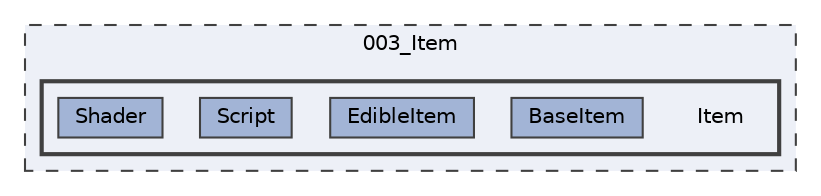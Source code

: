 digraph "003_Item/Item"
{
 // LATEX_PDF_SIZE
  bgcolor="transparent";
  edge [fontname=Helvetica,fontsize=10,labelfontname=Helvetica,labelfontsize=10];
  node [fontname=Helvetica,fontsize=10,shape=box,height=0.2,width=0.4];
  compound=true
  subgraph clusterdir_a987a3a94ba2664a9f1914c53bff2798 {
    graph [ bgcolor="#edf0f7", pencolor="grey25", label="003_Item", fontname=Helvetica,fontsize=10 style="filled,dashed", URL="dir_a987a3a94ba2664a9f1914c53bff2798.html",tooltip=""]
  subgraph clusterdir_64514b9fcb17bfe19f8f31140b0ff5d9 {
    graph [ bgcolor="#edf0f7", pencolor="grey25", label="", fontname=Helvetica,fontsize=10 style="filled,bold", URL="dir_64514b9fcb17bfe19f8f31140b0ff5d9.html",tooltip=""]
    dir_64514b9fcb17bfe19f8f31140b0ff5d9 [shape=plaintext, label="Item"];
  dir_32d354a89389014727e18595630980f6 [label="BaseItem", fillcolor="#a2b4d6", color="grey25", style="filled", URL="dir_32d354a89389014727e18595630980f6.html",tooltip=""];
  dir_fc9bf0732fc271ff4b5bdb550e45ad99 [label="EdibleItem", fillcolor="#a2b4d6", color="grey25", style="filled", URL="dir_fc9bf0732fc271ff4b5bdb550e45ad99.html",tooltip=""];
  dir_a803d617b67fac1340e1cca0a25ecaef [label="Script", fillcolor="#a2b4d6", color="grey25", style="filled", URL="dir_a803d617b67fac1340e1cca0a25ecaef.html",tooltip=""];
  dir_b870e08c26e3577dc64bbbf68104d119 [label="Shader", fillcolor="#a2b4d6", color="grey25", style="filled", URL="dir_b870e08c26e3577dc64bbbf68104d119.html",tooltip=""];
  }
  }
}
